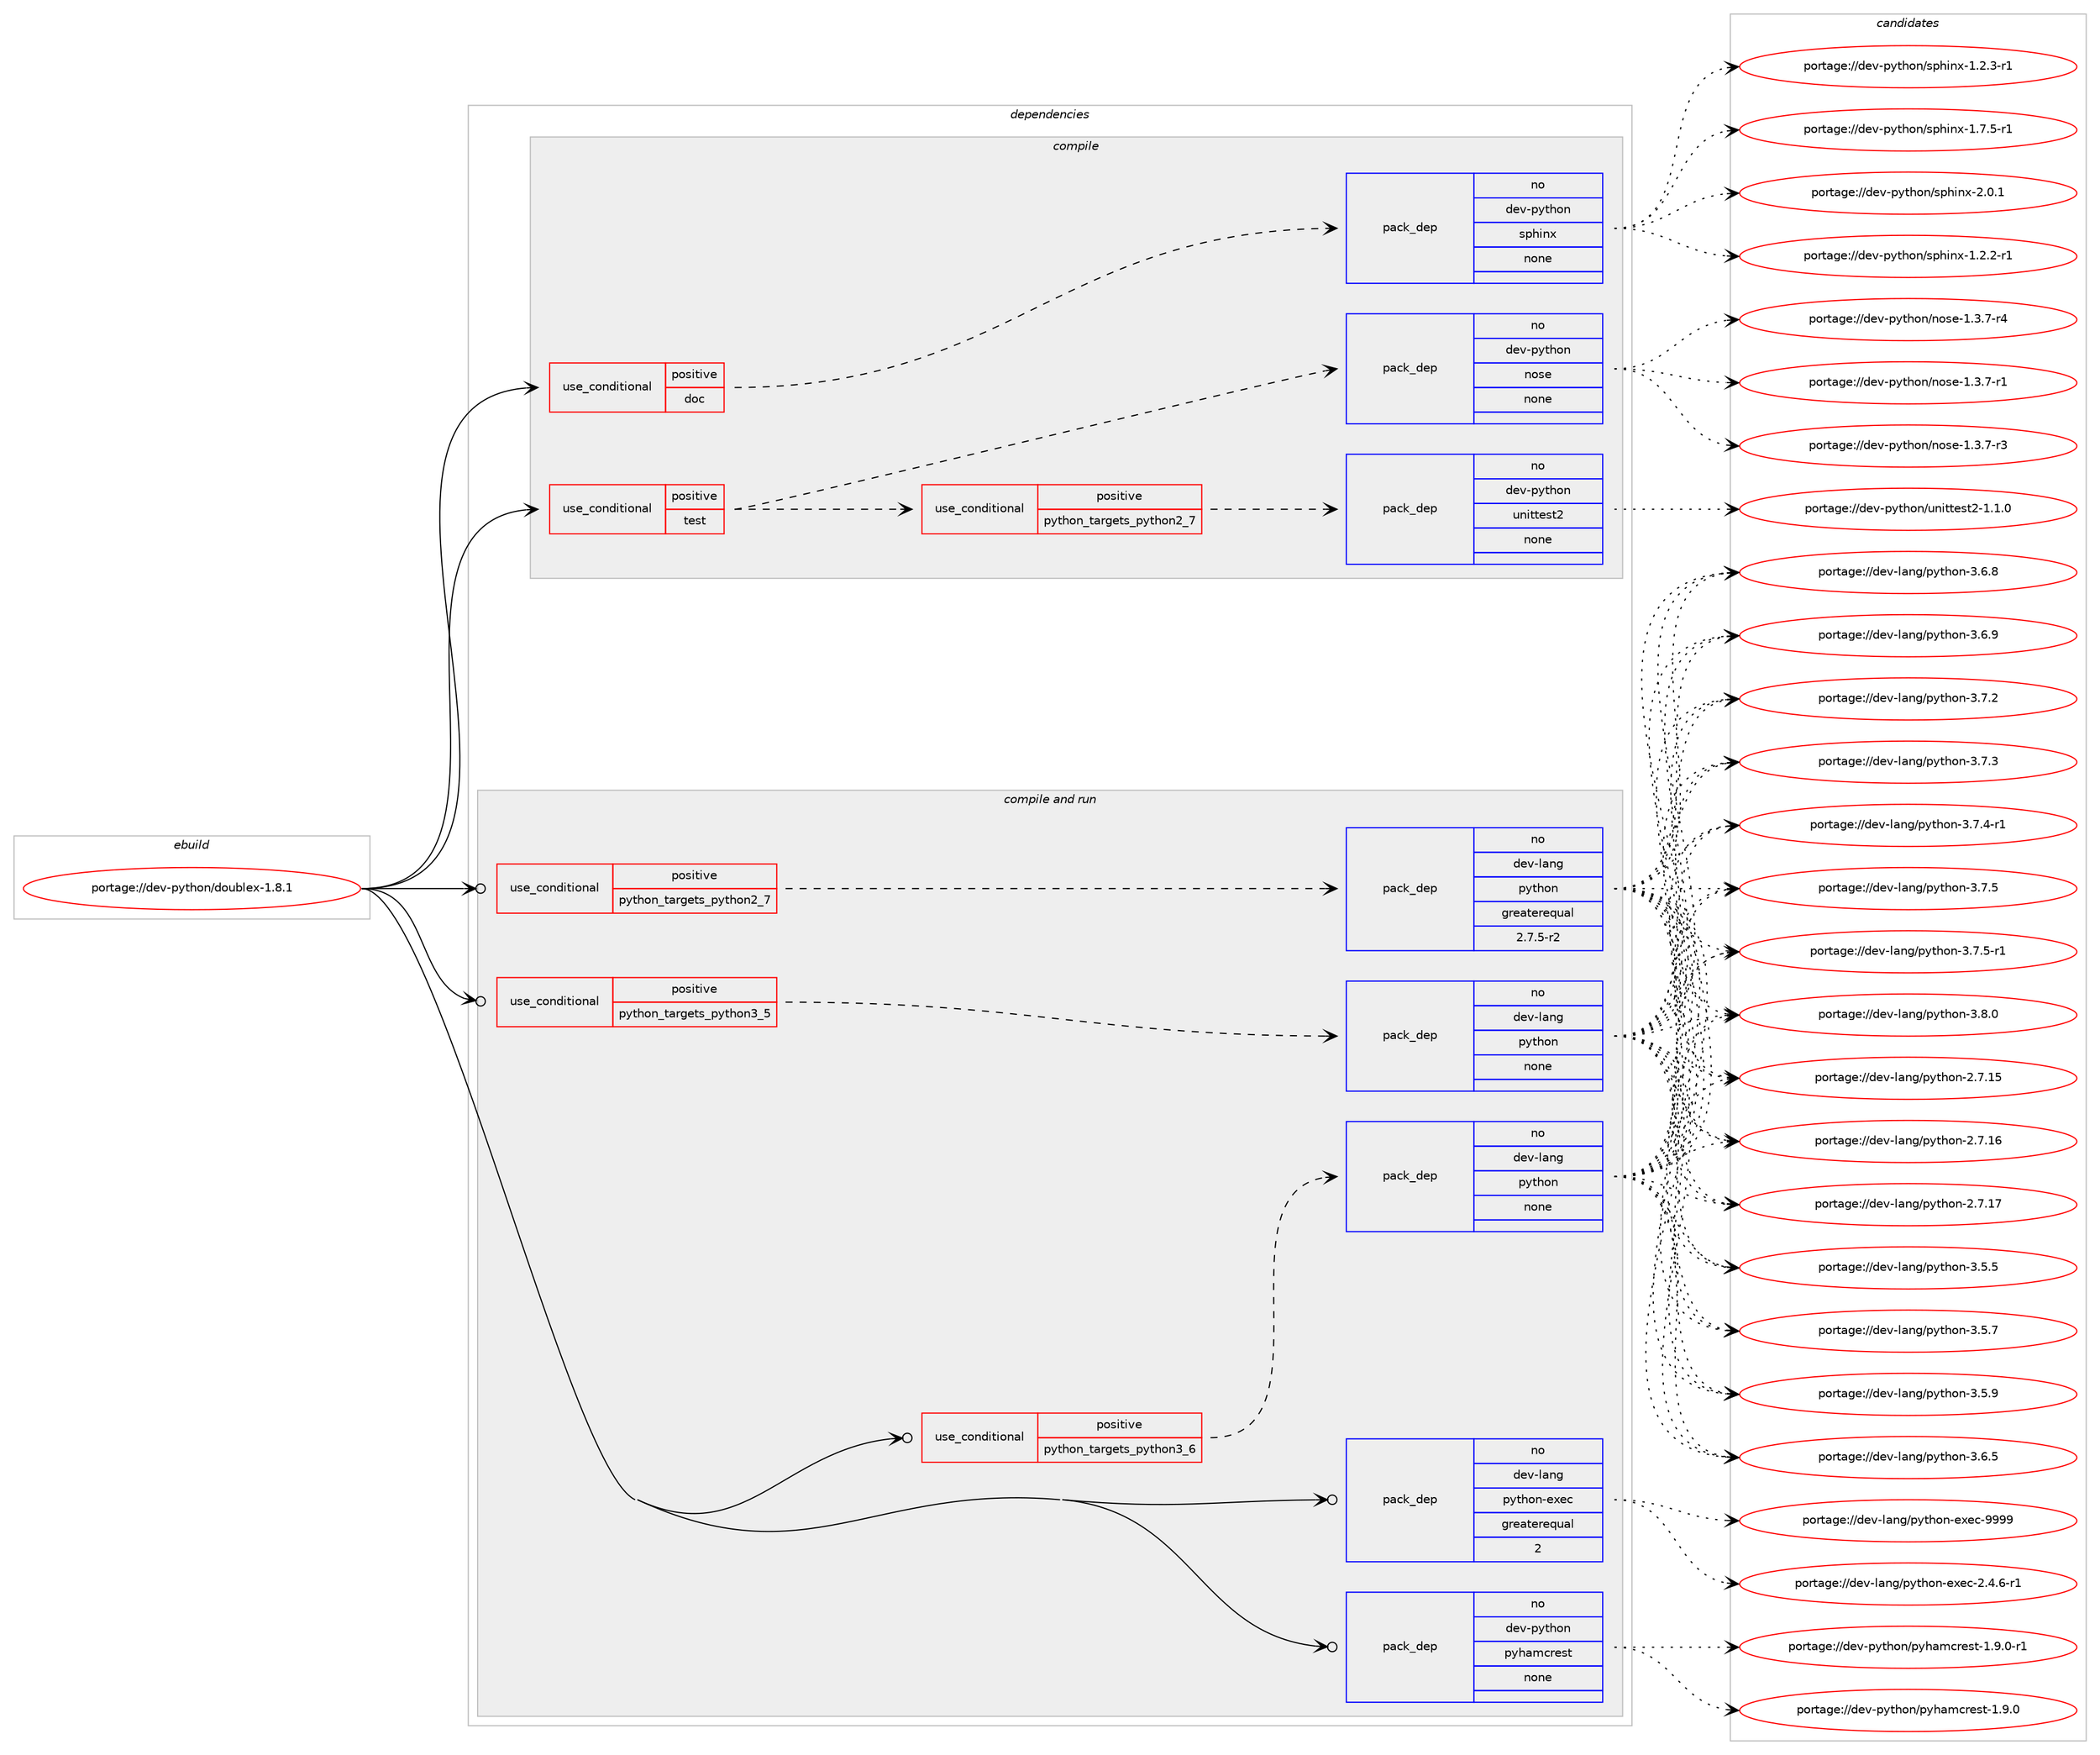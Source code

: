 digraph prolog {

# *************
# Graph options
# *************

newrank=true;
concentrate=true;
compound=true;
graph [rankdir=LR,fontname=Helvetica,fontsize=10,ranksep=1.5];#, ranksep=2.5, nodesep=0.2];
edge  [arrowhead=vee];
node  [fontname=Helvetica,fontsize=10];

# **********
# The ebuild
# **********

subgraph cluster_leftcol {
color=gray;
rank=same;
label=<<i>ebuild</i>>;
id [label="portage://dev-python/doublex-1.8.1", color=red, width=4, href="../dev-python/doublex-1.8.1.svg"];
}

# ****************
# The dependencies
# ****************

subgraph cluster_midcol {
color=gray;
label=<<i>dependencies</i>>;
subgraph cluster_compile {
fillcolor="#eeeeee";
style=filled;
label=<<i>compile</i>>;
subgraph cond28060 {
dependency137608 [label=<<TABLE BORDER="0" CELLBORDER="1" CELLSPACING="0" CELLPADDING="4"><TR><TD ROWSPAN="3" CELLPADDING="10">use_conditional</TD></TR><TR><TD>positive</TD></TR><TR><TD>doc</TD></TR></TABLE>>, shape=none, color=red];
subgraph pack106233 {
dependency137609 [label=<<TABLE BORDER="0" CELLBORDER="1" CELLSPACING="0" CELLPADDING="4" WIDTH="220"><TR><TD ROWSPAN="6" CELLPADDING="30">pack_dep</TD></TR><TR><TD WIDTH="110">no</TD></TR><TR><TD>dev-python</TD></TR><TR><TD>sphinx</TD></TR><TR><TD>none</TD></TR><TR><TD></TD></TR></TABLE>>, shape=none, color=blue];
}
dependency137608:e -> dependency137609:w [weight=20,style="dashed",arrowhead="vee"];
}
id:e -> dependency137608:w [weight=20,style="solid",arrowhead="vee"];
subgraph cond28061 {
dependency137610 [label=<<TABLE BORDER="0" CELLBORDER="1" CELLSPACING="0" CELLPADDING="4"><TR><TD ROWSPAN="3" CELLPADDING="10">use_conditional</TD></TR><TR><TD>positive</TD></TR><TR><TD>test</TD></TR></TABLE>>, shape=none, color=red];
subgraph pack106234 {
dependency137611 [label=<<TABLE BORDER="0" CELLBORDER="1" CELLSPACING="0" CELLPADDING="4" WIDTH="220"><TR><TD ROWSPAN="6" CELLPADDING="30">pack_dep</TD></TR><TR><TD WIDTH="110">no</TD></TR><TR><TD>dev-python</TD></TR><TR><TD>nose</TD></TR><TR><TD>none</TD></TR><TR><TD></TD></TR></TABLE>>, shape=none, color=blue];
}
dependency137610:e -> dependency137611:w [weight=20,style="dashed",arrowhead="vee"];
subgraph cond28062 {
dependency137612 [label=<<TABLE BORDER="0" CELLBORDER="1" CELLSPACING="0" CELLPADDING="4"><TR><TD ROWSPAN="3" CELLPADDING="10">use_conditional</TD></TR><TR><TD>positive</TD></TR><TR><TD>python_targets_python2_7</TD></TR></TABLE>>, shape=none, color=red];
subgraph pack106235 {
dependency137613 [label=<<TABLE BORDER="0" CELLBORDER="1" CELLSPACING="0" CELLPADDING="4" WIDTH="220"><TR><TD ROWSPAN="6" CELLPADDING="30">pack_dep</TD></TR><TR><TD WIDTH="110">no</TD></TR><TR><TD>dev-python</TD></TR><TR><TD>unittest2</TD></TR><TR><TD>none</TD></TR><TR><TD></TD></TR></TABLE>>, shape=none, color=blue];
}
dependency137612:e -> dependency137613:w [weight=20,style="dashed",arrowhead="vee"];
}
dependency137610:e -> dependency137612:w [weight=20,style="dashed",arrowhead="vee"];
}
id:e -> dependency137610:w [weight=20,style="solid",arrowhead="vee"];
}
subgraph cluster_compileandrun {
fillcolor="#eeeeee";
style=filled;
label=<<i>compile and run</i>>;
subgraph cond28063 {
dependency137614 [label=<<TABLE BORDER="0" CELLBORDER="1" CELLSPACING="0" CELLPADDING="4"><TR><TD ROWSPAN="3" CELLPADDING="10">use_conditional</TD></TR><TR><TD>positive</TD></TR><TR><TD>python_targets_python2_7</TD></TR></TABLE>>, shape=none, color=red];
subgraph pack106236 {
dependency137615 [label=<<TABLE BORDER="0" CELLBORDER="1" CELLSPACING="0" CELLPADDING="4" WIDTH="220"><TR><TD ROWSPAN="6" CELLPADDING="30">pack_dep</TD></TR><TR><TD WIDTH="110">no</TD></TR><TR><TD>dev-lang</TD></TR><TR><TD>python</TD></TR><TR><TD>greaterequal</TD></TR><TR><TD>2.7.5-r2</TD></TR></TABLE>>, shape=none, color=blue];
}
dependency137614:e -> dependency137615:w [weight=20,style="dashed",arrowhead="vee"];
}
id:e -> dependency137614:w [weight=20,style="solid",arrowhead="odotvee"];
subgraph cond28064 {
dependency137616 [label=<<TABLE BORDER="0" CELLBORDER="1" CELLSPACING="0" CELLPADDING="4"><TR><TD ROWSPAN="3" CELLPADDING="10">use_conditional</TD></TR><TR><TD>positive</TD></TR><TR><TD>python_targets_python3_5</TD></TR></TABLE>>, shape=none, color=red];
subgraph pack106237 {
dependency137617 [label=<<TABLE BORDER="0" CELLBORDER="1" CELLSPACING="0" CELLPADDING="4" WIDTH="220"><TR><TD ROWSPAN="6" CELLPADDING="30">pack_dep</TD></TR><TR><TD WIDTH="110">no</TD></TR><TR><TD>dev-lang</TD></TR><TR><TD>python</TD></TR><TR><TD>none</TD></TR><TR><TD></TD></TR></TABLE>>, shape=none, color=blue];
}
dependency137616:e -> dependency137617:w [weight=20,style="dashed",arrowhead="vee"];
}
id:e -> dependency137616:w [weight=20,style="solid",arrowhead="odotvee"];
subgraph cond28065 {
dependency137618 [label=<<TABLE BORDER="0" CELLBORDER="1" CELLSPACING="0" CELLPADDING="4"><TR><TD ROWSPAN="3" CELLPADDING="10">use_conditional</TD></TR><TR><TD>positive</TD></TR><TR><TD>python_targets_python3_6</TD></TR></TABLE>>, shape=none, color=red];
subgraph pack106238 {
dependency137619 [label=<<TABLE BORDER="0" CELLBORDER="1" CELLSPACING="0" CELLPADDING="4" WIDTH="220"><TR><TD ROWSPAN="6" CELLPADDING="30">pack_dep</TD></TR><TR><TD WIDTH="110">no</TD></TR><TR><TD>dev-lang</TD></TR><TR><TD>python</TD></TR><TR><TD>none</TD></TR><TR><TD></TD></TR></TABLE>>, shape=none, color=blue];
}
dependency137618:e -> dependency137619:w [weight=20,style="dashed",arrowhead="vee"];
}
id:e -> dependency137618:w [weight=20,style="solid",arrowhead="odotvee"];
subgraph pack106239 {
dependency137620 [label=<<TABLE BORDER="0" CELLBORDER="1" CELLSPACING="0" CELLPADDING="4" WIDTH="220"><TR><TD ROWSPAN="6" CELLPADDING="30">pack_dep</TD></TR><TR><TD WIDTH="110">no</TD></TR><TR><TD>dev-lang</TD></TR><TR><TD>python-exec</TD></TR><TR><TD>greaterequal</TD></TR><TR><TD>2</TD></TR></TABLE>>, shape=none, color=blue];
}
id:e -> dependency137620:w [weight=20,style="solid",arrowhead="odotvee"];
subgraph pack106240 {
dependency137621 [label=<<TABLE BORDER="0" CELLBORDER="1" CELLSPACING="0" CELLPADDING="4" WIDTH="220"><TR><TD ROWSPAN="6" CELLPADDING="30">pack_dep</TD></TR><TR><TD WIDTH="110">no</TD></TR><TR><TD>dev-python</TD></TR><TR><TD>pyhamcrest</TD></TR><TR><TD>none</TD></TR><TR><TD></TD></TR></TABLE>>, shape=none, color=blue];
}
id:e -> dependency137621:w [weight=20,style="solid",arrowhead="odotvee"];
}
subgraph cluster_run {
fillcolor="#eeeeee";
style=filled;
label=<<i>run</i>>;
}
}

# **************
# The candidates
# **************

subgraph cluster_choices {
rank=same;
color=gray;
label=<<i>candidates</i>>;

subgraph choice106233 {
color=black;
nodesep=1;
choiceportage10010111845112121116104111110471151121041051101204549465046504511449 [label="portage://dev-python/sphinx-1.2.2-r1", color=red, width=4,href="../dev-python/sphinx-1.2.2-r1.svg"];
choiceportage10010111845112121116104111110471151121041051101204549465046514511449 [label="portage://dev-python/sphinx-1.2.3-r1", color=red, width=4,href="../dev-python/sphinx-1.2.3-r1.svg"];
choiceportage10010111845112121116104111110471151121041051101204549465546534511449 [label="portage://dev-python/sphinx-1.7.5-r1", color=red, width=4,href="../dev-python/sphinx-1.7.5-r1.svg"];
choiceportage1001011184511212111610411111047115112104105110120455046484649 [label="portage://dev-python/sphinx-2.0.1", color=red, width=4,href="../dev-python/sphinx-2.0.1.svg"];
dependency137609:e -> choiceportage10010111845112121116104111110471151121041051101204549465046504511449:w [style=dotted,weight="100"];
dependency137609:e -> choiceportage10010111845112121116104111110471151121041051101204549465046514511449:w [style=dotted,weight="100"];
dependency137609:e -> choiceportage10010111845112121116104111110471151121041051101204549465546534511449:w [style=dotted,weight="100"];
dependency137609:e -> choiceportage1001011184511212111610411111047115112104105110120455046484649:w [style=dotted,weight="100"];
}
subgraph choice106234 {
color=black;
nodesep=1;
choiceportage10010111845112121116104111110471101111151014549465146554511449 [label="portage://dev-python/nose-1.3.7-r1", color=red, width=4,href="../dev-python/nose-1.3.7-r1.svg"];
choiceportage10010111845112121116104111110471101111151014549465146554511451 [label="portage://dev-python/nose-1.3.7-r3", color=red, width=4,href="../dev-python/nose-1.3.7-r3.svg"];
choiceportage10010111845112121116104111110471101111151014549465146554511452 [label="portage://dev-python/nose-1.3.7-r4", color=red, width=4,href="../dev-python/nose-1.3.7-r4.svg"];
dependency137611:e -> choiceportage10010111845112121116104111110471101111151014549465146554511449:w [style=dotted,weight="100"];
dependency137611:e -> choiceportage10010111845112121116104111110471101111151014549465146554511451:w [style=dotted,weight="100"];
dependency137611:e -> choiceportage10010111845112121116104111110471101111151014549465146554511452:w [style=dotted,weight="100"];
}
subgraph choice106235 {
color=black;
nodesep=1;
choiceportage100101118451121211161041111104711711010511611610111511650454946494648 [label="portage://dev-python/unittest2-1.1.0", color=red, width=4,href="../dev-python/unittest2-1.1.0.svg"];
dependency137613:e -> choiceportage100101118451121211161041111104711711010511611610111511650454946494648:w [style=dotted,weight="100"];
}
subgraph choice106236 {
color=black;
nodesep=1;
choiceportage10010111845108971101034711212111610411111045504655464953 [label="portage://dev-lang/python-2.7.15", color=red, width=4,href="../dev-lang/python-2.7.15.svg"];
choiceportage10010111845108971101034711212111610411111045504655464954 [label="portage://dev-lang/python-2.7.16", color=red, width=4,href="../dev-lang/python-2.7.16.svg"];
choiceportage10010111845108971101034711212111610411111045504655464955 [label="portage://dev-lang/python-2.7.17", color=red, width=4,href="../dev-lang/python-2.7.17.svg"];
choiceportage100101118451089711010347112121116104111110455146534653 [label="portage://dev-lang/python-3.5.5", color=red, width=4,href="../dev-lang/python-3.5.5.svg"];
choiceportage100101118451089711010347112121116104111110455146534655 [label="portage://dev-lang/python-3.5.7", color=red, width=4,href="../dev-lang/python-3.5.7.svg"];
choiceportage100101118451089711010347112121116104111110455146534657 [label="portage://dev-lang/python-3.5.9", color=red, width=4,href="../dev-lang/python-3.5.9.svg"];
choiceportage100101118451089711010347112121116104111110455146544653 [label="portage://dev-lang/python-3.6.5", color=red, width=4,href="../dev-lang/python-3.6.5.svg"];
choiceportage100101118451089711010347112121116104111110455146544656 [label="portage://dev-lang/python-3.6.8", color=red, width=4,href="../dev-lang/python-3.6.8.svg"];
choiceportage100101118451089711010347112121116104111110455146544657 [label="portage://dev-lang/python-3.6.9", color=red, width=4,href="../dev-lang/python-3.6.9.svg"];
choiceportage100101118451089711010347112121116104111110455146554650 [label="portage://dev-lang/python-3.7.2", color=red, width=4,href="../dev-lang/python-3.7.2.svg"];
choiceportage100101118451089711010347112121116104111110455146554651 [label="portage://dev-lang/python-3.7.3", color=red, width=4,href="../dev-lang/python-3.7.3.svg"];
choiceportage1001011184510897110103471121211161041111104551465546524511449 [label="portage://dev-lang/python-3.7.4-r1", color=red, width=4,href="../dev-lang/python-3.7.4-r1.svg"];
choiceportage100101118451089711010347112121116104111110455146554653 [label="portage://dev-lang/python-3.7.5", color=red, width=4,href="../dev-lang/python-3.7.5.svg"];
choiceportage1001011184510897110103471121211161041111104551465546534511449 [label="portage://dev-lang/python-3.7.5-r1", color=red, width=4,href="../dev-lang/python-3.7.5-r1.svg"];
choiceportage100101118451089711010347112121116104111110455146564648 [label="portage://dev-lang/python-3.8.0", color=red, width=4,href="../dev-lang/python-3.8.0.svg"];
dependency137615:e -> choiceportage10010111845108971101034711212111610411111045504655464953:w [style=dotted,weight="100"];
dependency137615:e -> choiceportage10010111845108971101034711212111610411111045504655464954:w [style=dotted,weight="100"];
dependency137615:e -> choiceportage10010111845108971101034711212111610411111045504655464955:w [style=dotted,weight="100"];
dependency137615:e -> choiceportage100101118451089711010347112121116104111110455146534653:w [style=dotted,weight="100"];
dependency137615:e -> choiceportage100101118451089711010347112121116104111110455146534655:w [style=dotted,weight="100"];
dependency137615:e -> choiceportage100101118451089711010347112121116104111110455146534657:w [style=dotted,weight="100"];
dependency137615:e -> choiceportage100101118451089711010347112121116104111110455146544653:w [style=dotted,weight="100"];
dependency137615:e -> choiceportage100101118451089711010347112121116104111110455146544656:w [style=dotted,weight="100"];
dependency137615:e -> choiceportage100101118451089711010347112121116104111110455146544657:w [style=dotted,weight="100"];
dependency137615:e -> choiceportage100101118451089711010347112121116104111110455146554650:w [style=dotted,weight="100"];
dependency137615:e -> choiceportage100101118451089711010347112121116104111110455146554651:w [style=dotted,weight="100"];
dependency137615:e -> choiceportage1001011184510897110103471121211161041111104551465546524511449:w [style=dotted,weight="100"];
dependency137615:e -> choiceportage100101118451089711010347112121116104111110455146554653:w [style=dotted,weight="100"];
dependency137615:e -> choiceportage1001011184510897110103471121211161041111104551465546534511449:w [style=dotted,weight="100"];
dependency137615:e -> choiceportage100101118451089711010347112121116104111110455146564648:w [style=dotted,weight="100"];
}
subgraph choice106237 {
color=black;
nodesep=1;
choiceportage10010111845108971101034711212111610411111045504655464953 [label="portage://dev-lang/python-2.7.15", color=red, width=4,href="../dev-lang/python-2.7.15.svg"];
choiceportage10010111845108971101034711212111610411111045504655464954 [label="portage://dev-lang/python-2.7.16", color=red, width=4,href="../dev-lang/python-2.7.16.svg"];
choiceportage10010111845108971101034711212111610411111045504655464955 [label="portage://dev-lang/python-2.7.17", color=red, width=4,href="../dev-lang/python-2.7.17.svg"];
choiceportage100101118451089711010347112121116104111110455146534653 [label="portage://dev-lang/python-3.5.5", color=red, width=4,href="../dev-lang/python-3.5.5.svg"];
choiceportage100101118451089711010347112121116104111110455146534655 [label="portage://dev-lang/python-3.5.7", color=red, width=4,href="../dev-lang/python-3.5.7.svg"];
choiceportage100101118451089711010347112121116104111110455146534657 [label="portage://dev-lang/python-3.5.9", color=red, width=4,href="../dev-lang/python-3.5.9.svg"];
choiceportage100101118451089711010347112121116104111110455146544653 [label="portage://dev-lang/python-3.6.5", color=red, width=4,href="../dev-lang/python-3.6.5.svg"];
choiceportage100101118451089711010347112121116104111110455146544656 [label="portage://dev-lang/python-3.6.8", color=red, width=4,href="../dev-lang/python-3.6.8.svg"];
choiceportage100101118451089711010347112121116104111110455146544657 [label="portage://dev-lang/python-3.6.9", color=red, width=4,href="../dev-lang/python-3.6.9.svg"];
choiceportage100101118451089711010347112121116104111110455146554650 [label="portage://dev-lang/python-3.7.2", color=red, width=4,href="../dev-lang/python-3.7.2.svg"];
choiceportage100101118451089711010347112121116104111110455146554651 [label="portage://dev-lang/python-3.7.3", color=red, width=4,href="../dev-lang/python-3.7.3.svg"];
choiceportage1001011184510897110103471121211161041111104551465546524511449 [label="portage://dev-lang/python-3.7.4-r1", color=red, width=4,href="../dev-lang/python-3.7.4-r1.svg"];
choiceportage100101118451089711010347112121116104111110455146554653 [label="portage://dev-lang/python-3.7.5", color=red, width=4,href="../dev-lang/python-3.7.5.svg"];
choiceportage1001011184510897110103471121211161041111104551465546534511449 [label="portage://dev-lang/python-3.7.5-r1", color=red, width=4,href="../dev-lang/python-3.7.5-r1.svg"];
choiceportage100101118451089711010347112121116104111110455146564648 [label="portage://dev-lang/python-3.8.0", color=red, width=4,href="../dev-lang/python-3.8.0.svg"];
dependency137617:e -> choiceportage10010111845108971101034711212111610411111045504655464953:w [style=dotted,weight="100"];
dependency137617:e -> choiceportage10010111845108971101034711212111610411111045504655464954:w [style=dotted,weight="100"];
dependency137617:e -> choiceportage10010111845108971101034711212111610411111045504655464955:w [style=dotted,weight="100"];
dependency137617:e -> choiceportage100101118451089711010347112121116104111110455146534653:w [style=dotted,weight="100"];
dependency137617:e -> choiceportage100101118451089711010347112121116104111110455146534655:w [style=dotted,weight="100"];
dependency137617:e -> choiceportage100101118451089711010347112121116104111110455146534657:w [style=dotted,weight="100"];
dependency137617:e -> choiceportage100101118451089711010347112121116104111110455146544653:w [style=dotted,weight="100"];
dependency137617:e -> choiceportage100101118451089711010347112121116104111110455146544656:w [style=dotted,weight="100"];
dependency137617:e -> choiceportage100101118451089711010347112121116104111110455146544657:w [style=dotted,weight="100"];
dependency137617:e -> choiceportage100101118451089711010347112121116104111110455146554650:w [style=dotted,weight="100"];
dependency137617:e -> choiceportage100101118451089711010347112121116104111110455146554651:w [style=dotted,weight="100"];
dependency137617:e -> choiceportage1001011184510897110103471121211161041111104551465546524511449:w [style=dotted,weight="100"];
dependency137617:e -> choiceportage100101118451089711010347112121116104111110455146554653:w [style=dotted,weight="100"];
dependency137617:e -> choiceportage1001011184510897110103471121211161041111104551465546534511449:w [style=dotted,weight="100"];
dependency137617:e -> choiceportage100101118451089711010347112121116104111110455146564648:w [style=dotted,weight="100"];
}
subgraph choice106238 {
color=black;
nodesep=1;
choiceportage10010111845108971101034711212111610411111045504655464953 [label="portage://dev-lang/python-2.7.15", color=red, width=4,href="../dev-lang/python-2.7.15.svg"];
choiceportage10010111845108971101034711212111610411111045504655464954 [label="portage://dev-lang/python-2.7.16", color=red, width=4,href="../dev-lang/python-2.7.16.svg"];
choiceportage10010111845108971101034711212111610411111045504655464955 [label="portage://dev-lang/python-2.7.17", color=red, width=4,href="../dev-lang/python-2.7.17.svg"];
choiceportage100101118451089711010347112121116104111110455146534653 [label="portage://dev-lang/python-3.5.5", color=red, width=4,href="../dev-lang/python-3.5.5.svg"];
choiceportage100101118451089711010347112121116104111110455146534655 [label="portage://dev-lang/python-3.5.7", color=red, width=4,href="../dev-lang/python-3.5.7.svg"];
choiceportage100101118451089711010347112121116104111110455146534657 [label="portage://dev-lang/python-3.5.9", color=red, width=4,href="../dev-lang/python-3.5.9.svg"];
choiceportage100101118451089711010347112121116104111110455146544653 [label="portage://dev-lang/python-3.6.5", color=red, width=4,href="../dev-lang/python-3.6.5.svg"];
choiceportage100101118451089711010347112121116104111110455146544656 [label="portage://dev-lang/python-3.6.8", color=red, width=4,href="../dev-lang/python-3.6.8.svg"];
choiceportage100101118451089711010347112121116104111110455146544657 [label="portage://dev-lang/python-3.6.9", color=red, width=4,href="../dev-lang/python-3.6.9.svg"];
choiceportage100101118451089711010347112121116104111110455146554650 [label="portage://dev-lang/python-3.7.2", color=red, width=4,href="../dev-lang/python-3.7.2.svg"];
choiceportage100101118451089711010347112121116104111110455146554651 [label="portage://dev-lang/python-3.7.3", color=red, width=4,href="../dev-lang/python-3.7.3.svg"];
choiceportage1001011184510897110103471121211161041111104551465546524511449 [label="portage://dev-lang/python-3.7.4-r1", color=red, width=4,href="../dev-lang/python-3.7.4-r1.svg"];
choiceportage100101118451089711010347112121116104111110455146554653 [label="portage://dev-lang/python-3.7.5", color=red, width=4,href="../dev-lang/python-3.7.5.svg"];
choiceportage1001011184510897110103471121211161041111104551465546534511449 [label="portage://dev-lang/python-3.7.5-r1", color=red, width=4,href="../dev-lang/python-3.7.5-r1.svg"];
choiceportage100101118451089711010347112121116104111110455146564648 [label="portage://dev-lang/python-3.8.0", color=red, width=4,href="../dev-lang/python-3.8.0.svg"];
dependency137619:e -> choiceportage10010111845108971101034711212111610411111045504655464953:w [style=dotted,weight="100"];
dependency137619:e -> choiceportage10010111845108971101034711212111610411111045504655464954:w [style=dotted,weight="100"];
dependency137619:e -> choiceportage10010111845108971101034711212111610411111045504655464955:w [style=dotted,weight="100"];
dependency137619:e -> choiceportage100101118451089711010347112121116104111110455146534653:w [style=dotted,weight="100"];
dependency137619:e -> choiceportage100101118451089711010347112121116104111110455146534655:w [style=dotted,weight="100"];
dependency137619:e -> choiceportage100101118451089711010347112121116104111110455146534657:w [style=dotted,weight="100"];
dependency137619:e -> choiceportage100101118451089711010347112121116104111110455146544653:w [style=dotted,weight="100"];
dependency137619:e -> choiceportage100101118451089711010347112121116104111110455146544656:w [style=dotted,weight="100"];
dependency137619:e -> choiceportage100101118451089711010347112121116104111110455146544657:w [style=dotted,weight="100"];
dependency137619:e -> choiceportage100101118451089711010347112121116104111110455146554650:w [style=dotted,weight="100"];
dependency137619:e -> choiceportage100101118451089711010347112121116104111110455146554651:w [style=dotted,weight="100"];
dependency137619:e -> choiceportage1001011184510897110103471121211161041111104551465546524511449:w [style=dotted,weight="100"];
dependency137619:e -> choiceportage100101118451089711010347112121116104111110455146554653:w [style=dotted,weight="100"];
dependency137619:e -> choiceportage1001011184510897110103471121211161041111104551465546534511449:w [style=dotted,weight="100"];
dependency137619:e -> choiceportage100101118451089711010347112121116104111110455146564648:w [style=dotted,weight="100"];
}
subgraph choice106239 {
color=black;
nodesep=1;
choiceportage10010111845108971101034711212111610411111045101120101994550465246544511449 [label="portage://dev-lang/python-exec-2.4.6-r1", color=red, width=4,href="../dev-lang/python-exec-2.4.6-r1.svg"];
choiceportage10010111845108971101034711212111610411111045101120101994557575757 [label="portage://dev-lang/python-exec-9999", color=red, width=4,href="../dev-lang/python-exec-9999.svg"];
dependency137620:e -> choiceportage10010111845108971101034711212111610411111045101120101994550465246544511449:w [style=dotted,weight="100"];
dependency137620:e -> choiceportage10010111845108971101034711212111610411111045101120101994557575757:w [style=dotted,weight="100"];
}
subgraph choice106240 {
color=black;
nodesep=1;
choiceportage10010111845112121116104111110471121211049710999114101115116454946574648 [label="portage://dev-python/pyhamcrest-1.9.0", color=red, width=4,href="../dev-python/pyhamcrest-1.9.0.svg"];
choiceportage100101118451121211161041111104711212110497109991141011151164549465746484511449 [label="portage://dev-python/pyhamcrest-1.9.0-r1", color=red, width=4,href="../dev-python/pyhamcrest-1.9.0-r1.svg"];
dependency137621:e -> choiceportage10010111845112121116104111110471121211049710999114101115116454946574648:w [style=dotted,weight="100"];
dependency137621:e -> choiceportage100101118451121211161041111104711212110497109991141011151164549465746484511449:w [style=dotted,weight="100"];
}
}

}
